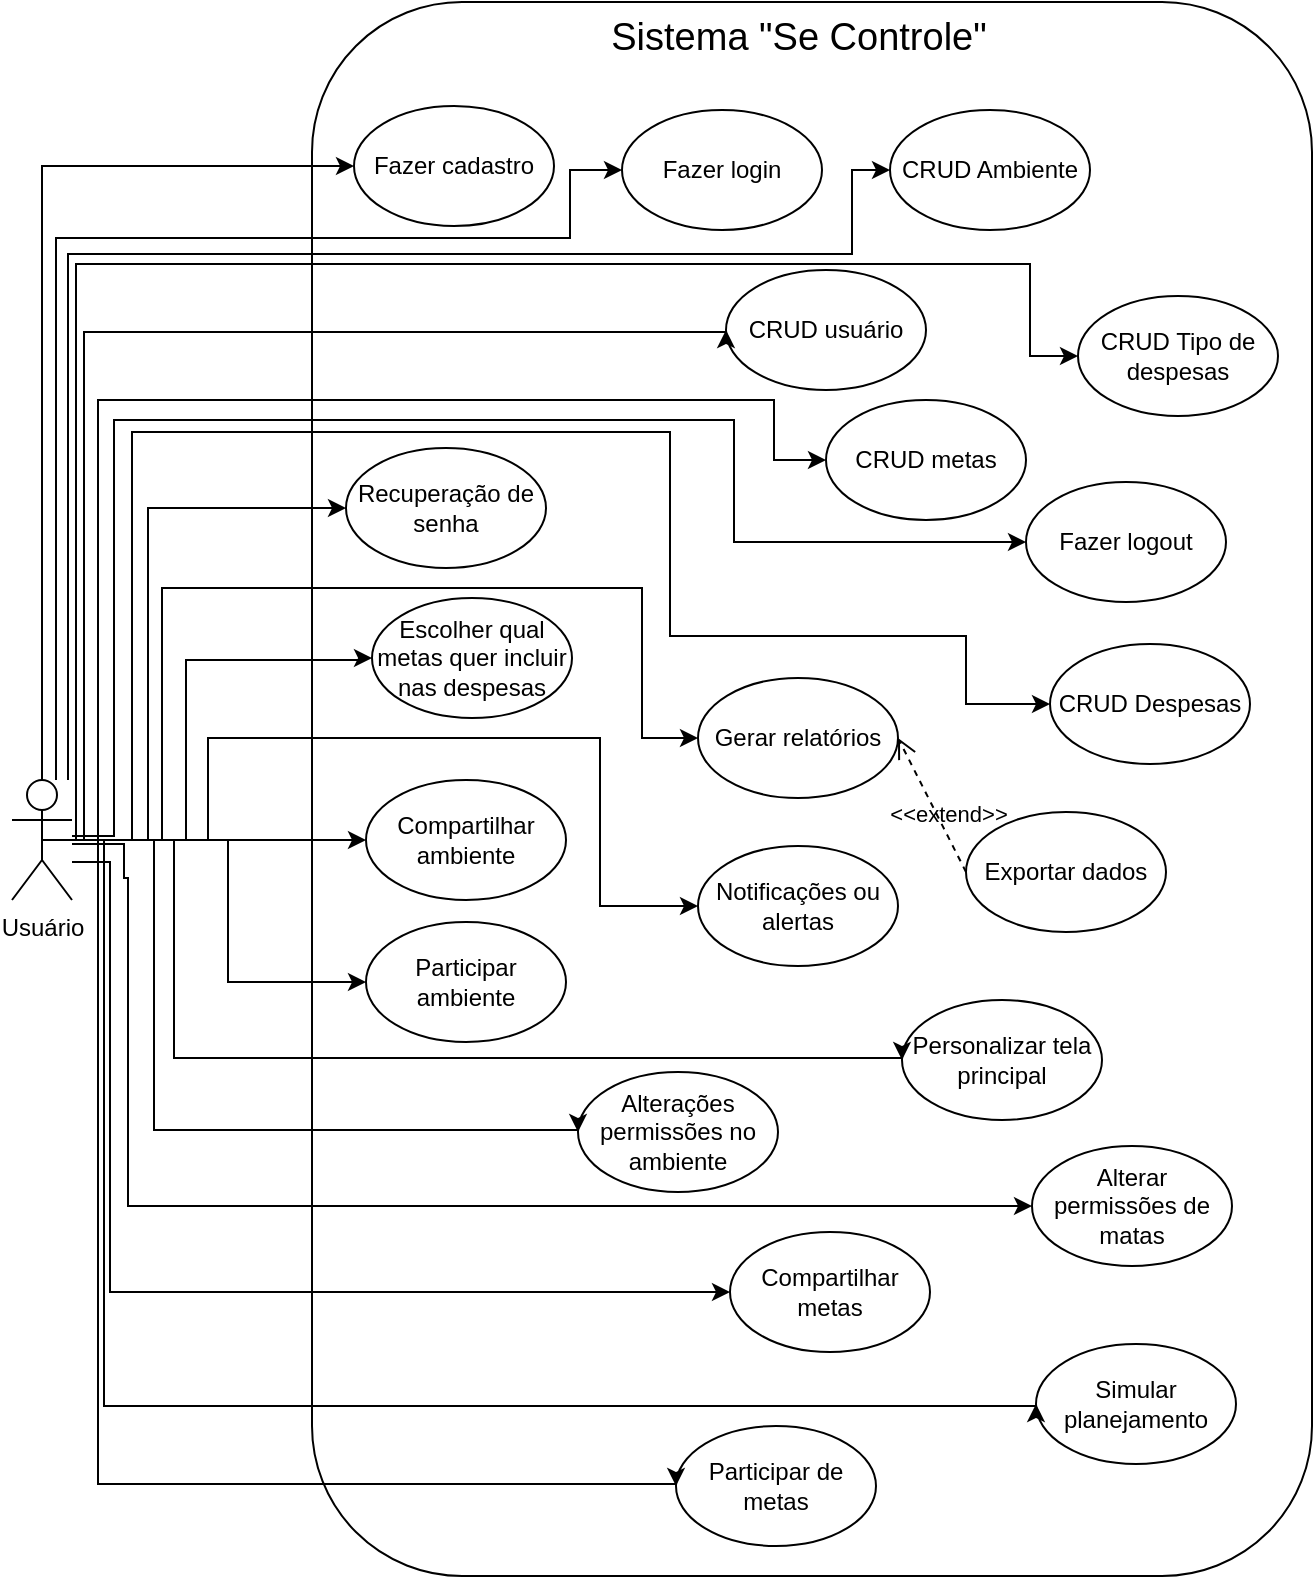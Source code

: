 <mxfile version="27.0.5">
  <diagram name="Página-1" id="8-zg-FutYgX1FDoIY-Lt">
    <mxGraphModel dx="1426" dy="841" grid="0" gridSize="10" guides="1" tooltips="1" connect="1" arrows="1" fold="1" page="1" pageScale="1" pageWidth="827" pageHeight="1169" background="#ffffff" math="0" shadow="0">
      <root>
        <mxCell id="0" />
        <mxCell id="1" parent="0" />
        <mxCell id="9RZHDo-6hjRNsBoWMsQF-5" value="" style="rounded=1;whiteSpace=wrap;html=1;fillColor=none;strokeColor=#000000;" parent="1" vertex="1">
          <mxGeometry x="171" y="103" width="500" height="787" as="geometry" />
        </mxCell>
        <mxCell id="9RZHDo-6hjRNsBoWMsQF-24" style="edgeStyle=orthogonalEdgeStyle;rounded=0;orthogonalLoop=1;jettySize=auto;html=1;entryX=0;entryY=0.5;entryDx=0;entryDy=0;strokeColor=#000000;" parent="1" source="9RZHDo-6hjRNsBoWMsQF-2" target="9RZHDo-6hjRNsBoWMsQF-10" edge="1">
          <mxGeometry relative="1" as="geometry">
            <Array as="points">
              <mxPoint x="36" y="185" />
            </Array>
          </mxGeometry>
        </mxCell>
        <mxCell id="9RZHDo-6hjRNsBoWMsQF-25" style="edgeStyle=orthogonalEdgeStyle;rounded=0;orthogonalLoop=1;jettySize=auto;html=1;entryX=0;entryY=0.5;entryDx=0;entryDy=0;strokeColor=#000000;" parent="1" source="9RZHDo-6hjRNsBoWMsQF-2" target="9RZHDo-6hjRNsBoWMsQF-11" edge="1">
          <mxGeometry relative="1" as="geometry">
            <Array as="points">
              <mxPoint x="43" y="221" />
              <mxPoint x="300" y="221" />
              <mxPoint x="300" y="187" />
            </Array>
          </mxGeometry>
        </mxCell>
        <mxCell id="9RZHDo-6hjRNsBoWMsQF-26" style="edgeStyle=orthogonalEdgeStyle;rounded=0;orthogonalLoop=1;jettySize=auto;html=1;entryX=0;entryY=0.5;entryDx=0;entryDy=0;strokeColor=#000000;" parent="1" source="9RZHDo-6hjRNsBoWMsQF-2" target="9RZHDo-6hjRNsBoWMsQF-12" edge="1">
          <mxGeometry relative="1" as="geometry">
            <Array as="points">
              <mxPoint x="49" y="229" />
              <mxPoint x="441" y="229" />
              <mxPoint x="441" y="187" />
            </Array>
          </mxGeometry>
        </mxCell>
        <mxCell id="9RZHDo-6hjRNsBoWMsQF-27" style="edgeStyle=orthogonalEdgeStyle;rounded=0;orthogonalLoop=1;jettySize=auto;html=1;entryX=0;entryY=0.5;entryDx=0;entryDy=0;strokeColor=#000000;" parent="1" source="9RZHDo-6hjRNsBoWMsQF-2" target="9RZHDo-6hjRNsBoWMsQF-13" edge="1">
          <mxGeometry relative="1" as="geometry">
            <Array as="points">
              <mxPoint x="53" y="522" />
              <mxPoint x="53" y="234" />
              <mxPoint x="530" y="234" />
              <mxPoint x="530" y="280" />
            </Array>
          </mxGeometry>
        </mxCell>
        <mxCell id="9RZHDo-6hjRNsBoWMsQF-29" style="edgeStyle=orthogonalEdgeStyle;rounded=0;orthogonalLoop=1;jettySize=auto;html=1;entryX=0;entryY=0.5;entryDx=0;entryDy=0;strokeColor=#000000;" parent="1" source="9RZHDo-6hjRNsBoWMsQF-2" target="9RZHDo-6hjRNsBoWMsQF-18" edge="1">
          <mxGeometry relative="1" as="geometry">
            <Array as="points">
              <mxPoint x="96" y="522" />
              <mxPoint x="96" y="396" />
              <mxPoint x="336" y="396" />
              <mxPoint x="336" y="471" />
            </Array>
          </mxGeometry>
        </mxCell>
        <mxCell id="9RZHDo-6hjRNsBoWMsQF-40" style="edgeStyle=orthogonalEdgeStyle;rounded=0;orthogonalLoop=1;jettySize=auto;html=1;entryX=0;entryY=0.5;entryDx=0;entryDy=0;strokeColor=#000000;" parent="1" source="9RZHDo-6hjRNsBoWMsQF-2" target="9RZHDo-6hjRNsBoWMsQF-38" edge="1">
          <mxGeometry relative="1" as="geometry">
            <Array as="points">
              <mxPoint x="89" y="522" />
              <mxPoint x="89" y="356" />
            </Array>
          </mxGeometry>
        </mxCell>
        <mxCell id="9RZHDo-6hjRNsBoWMsQF-42" style="edgeStyle=orthogonalEdgeStyle;rounded=0;orthogonalLoop=1;jettySize=auto;html=1;entryX=0;entryY=0.5;entryDx=0;entryDy=0;strokeColor=#000000;" parent="1" source="9RZHDo-6hjRNsBoWMsQF-2" target="9RZHDo-6hjRNsBoWMsQF-36" edge="1">
          <mxGeometry relative="1" as="geometry">
            <Array as="points">
              <mxPoint x="57" y="522" />
              <mxPoint x="57" y="268" />
            </Array>
          </mxGeometry>
        </mxCell>
        <mxCell id="9RZHDo-6hjRNsBoWMsQF-44" style="edgeStyle=orthogonalEdgeStyle;rounded=0;orthogonalLoop=1;jettySize=auto;html=1;entryX=0;entryY=0.5;entryDx=0;entryDy=0;strokeColor=#000000;" parent="1" source="9RZHDo-6hjRNsBoWMsQF-2" target="9RZHDo-6hjRNsBoWMsQF-37" edge="1">
          <mxGeometry relative="1" as="geometry">
            <Array as="points">
              <mxPoint x="119" y="522" />
              <mxPoint x="119" y="471" />
              <mxPoint x="315" y="471" />
              <mxPoint x="315" y="555" />
            </Array>
          </mxGeometry>
        </mxCell>
        <mxCell id="SIfgqBpmmm861IJmY0HD-1" style="edgeStyle=orthogonalEdgeStyle;rounded=0;orthogonalLoop=1;jettySize=auto;html=1;entryX=0;entryY=0.5;entryDx=0;entryDy=0;strokeColor=#000000;" parent="1" source="9RZHDo-6hjRNsBoWMsQF-2" target="9RZHDo-6hjRNsBoWMsQF-46" edge="1">
          <mxGeometry relative="1" as="geometry" />
        </mxCell>
        <mxCell id="SIfgqBpmmm861IJmY0HD-3" style="edgeStyle=orthogonalEdgeStyle;rounded=0;orthogonalLoop=1;jettySize=auto;html=1;entryX=0;entryY=0.5;entryDx=0;entryDy=0;strokeColor=#000000;" parent="1" source="9RZHDo-6hjRNsBoWMsQF-2" target="9RZHDo-6hjRNsBoWMsQF-48" edge="1">
          <mxGeometry relative="1" as="geometry">
            <Array as="points">
              <mxPoint x="92" y="522" />
              <mxPoint x="92" y="667" />
            </Array>
          </mxGeometry>
        </mxCell>
        <mxCell id="SIfgqBpmmm861IJmY0HD-5" style="edgeStyle=orthogonalEdgeStyle;rounded=0;orthogonalLoop=1;jettySize=auto;html=1;entryX=0;entryY=0.5;entryDx=0;entryDy=0;strokeColor=#000000;" parent="1" source="9RZHDo-6hjRNsBoWMsQF-2" target="9RZHDo-6hjRNsBoWMsQF-45" edge="1">
          <mxGeometry relative="1" as="geometry">
            <Array as="points">
              <mxPoint x="72" y="520" />
              <mxPoint x="72" y="312" />
              <mxPoint x="382" y="312" />
              <mxPoint x="382" y="373" />
            </Array>
          </mxGeometry>
        </mxCell>
        <mxCell id="SIfgqBpmmm861IJmY0HD-8" style="edgeStyle=orthogonalEdgeStyle;rounded=0;orthogonalLoop=1;jettySize=auto;html=1;entryX=0;entryY=0.5;entryDx=0;entryDy=0;strokeColor=#000000;" parent="1" source="9RZHDo-6hjRNsBoWMsQF-2" target="9RZHDo-6hjRNsBoWMsQF-50" edge="1">
          <mxGeometry relative="1" as="geometry">
            <Array as="points">
              <mxPoint x="77" y="524" />
              <mxPoint x="77" y="541" />
              <mxPoint x="79" y="541" />
              <mxPoint x="79" y="705" />
              <mxPoint x="357" y="705" />
            </Array>
          </mxGeometry>
        </mxCell>
        <mxCell id="RQ47aFQNO-5y4JHU0TSP-2" style="edgeStyle=orthogonalEdgeStyle;rounded=0;orthogonalLoop=1;jettySize=auto;html=1;exitX=0.5;exitY=0.5;exitDx=0;exitDy=0;exitPerimeter=0;entryX=0;entryY=0.5;entryDx=0;entryDy=0;strokeColor=#000000;" edge="1" parent="1" source="9RZHDo-6hjRNsBoWMsQF-2" target="9RZHDo-6hjRNsBoWMsQF-19">
          <mxGeometry relative="1" as="geometry">
            <Array as="points">
              <mxPoint x="64" y="522" />
              <mxPoint x="64" y="302" />
              <mxPoint x="402" y="302" />
              <mxPoint x="402" y="332" />
            </Array>
          </mxGeometry>
        </mxCell>
        <mxCell id="RQ47aFQNO-5y4JHU0TSP-3" style="edgeStyle=orthogonalEdgeStyle;rounded=0;orthogonalLoop=1;jettySize=auto;html=1;entryX=0;entryY=0.5;entryDx=0;entryDy=0;strokeColor=#000000;" edge="1" parent="1" source="9RZHDo-6hjRNsBoWMsQF-2" target="9RZHDo-6hjRNsBoWMsQF-15">
          <mxGeometry relative="1" as="geometry">
            <Array as="points">
              <mxPoint x="81" y="522" />
              <mxPoint x="81" y="318" />
              <mxPoint x="350" y="318" />
              <mxPoint x="350" y="420" />
              <mxPoint x="498" y="420" />
            </Array>
          </mxGeometry>
        </mxCell>
        <mxCell id="RQ47aFQNO-5y4JHU0TSP-5" style="edgeStyle=orthogonalEdgeStyle;rounded=0;orthogonalLoop=1;jettySize=auto;html=1;entryX=0;entryY=0.5;entryDx=0;entryDy=0;strokeColor=#000000;" edge="1" parent="1" source="9RZHDo-6hjRNsBoWMsQF-2" target="9RZHDo-6hjRNsBoWMsQF-22">
          <mxGeometry relative="1" as="geometry">
            <Array as="points">
              <mxPoint x="108" y="522" />
              <mxPoint x="108" y="432" />
              <mxPoint x="195" y="432" />
            </Array>
          </mxGeometry>
        </mxCell>
        <mxCell id="RQ47aFQNO-5y4JHU0TSP-6" style="edgeStyle=orthogonalEdgeStyle;rounded=0;orthogonalLoop=1;jettySize=auto;html=1;entryX=0;entryY=0.5;entryDx=0;entryDy=0;strokeColor=#000000;" edge="1" parent="1" source="9RZHDo-6hjRNsBoWMsQF-2" target="9RZHDo-6hjRNsBoWMsQF-20">
          <mxGeometry relative="1" as="geometry">
            <Array as="points">
              <mxPoint x="102" y="522" />
              <mxPoint x="102" y="631" />
            </Array>
          </mxGeometry>
        </mxCell>
        <mxCell id="RQ47aFQNO-5y4JHU0TSP-7" style="edgeStyle=orthogonalEdgeStyle;rounded=0;orthogonalLoop=1;jettySize=auto;html=1;entryX=0;entryY=0.5;entryDx=0;entryDy=0;strokeColor=#000000;" edge="1" parent="1" source="9RZHDo-6hjRNsBoWMsQF-2" target="9RZHDo-6hjRNsBoWMsQF-47">
          <mxGeometry relative="1" as="geometry">
            <Array as="points">
              <mxPoint x="129" y="522" />
              <mxPoint x="129" y="593" />
            </Array>
          </mxGeometry>
        </mxCell>
        <mxCell id="RQ47aFQNO-5y4JHU0TSP-8" style="edgeStyle=orthogonalEdgeStyle;rounded=0;orthogonalLoop=1;jettySize=auto;html=1;entryX=0;entryY=0.5;entryDx=0;entryDy=0;strokeColor=#000000;" edge="1" parent="1" source="9RZHDo-6hjRNsBoWMsQF-2" target="9RZHDo-6hjRNsBoWMsQF-49">
          <mxGeometry relative="1" as="geometry">
            <Array as="points">
              <mxPoint x="70" y="533" />
              <mxPoint x="70" y="748" />
              <mxPoint x="235" y="748" />
            </Array>
          </mxGeometry>
        </mxCell>
        <mxCell id="RQ47aFQNO-5y4JHU0TSP-9" style="edgeStyle=orthogonalEdgeStyle;rounded=0;orthogonalLoop=1;jettySize=auto;html=1;entryX=0;entryY=0.5;entryDx=0;entryDy=0;strokeColor=#000000;" edge="1" parent="1" source="9RZHDo-6hjRNsBoWMsQF-2" target="9RZHDo-6hjRNsBoWMsQF-51">
          <mxGeometry relative="1" as="geometry">
            <Array as="points">
              <mxPoint x="64" y="522" />
              <mxPoint x="64" y="844" />
            </Array>
          </mxGeometry>
        </mxCell>
        <mxCell id="RQ47aFQNO-5y4JHU0TSP-10" style="edgeStyle=orthogonalEdgeStyle;rounded=0;orthogonalLoop=1;jettySize=auto;html=1;entryX=0;entryY=0.5;entryDx=0;entryDy=0;strokeColor=#000000;" edge="1" parent="1" source="9RZHDo-6hjRNsBoWMsQF-2" target="9RZHDo-6hjRNsBoWMsQF-21">
          <mxGeometry relative="1" as="geometry">
            <Array as="points">
              <mxPoint x="67" y="522" />
              <mxPoint x="67" y="805" />
            </Array>
          </mxGeometry>
        </mxCell>
        <mxCell id="9RZHDo-6hjRNsBoWMsQF-2" value="&lt;font style=&quot;color: rgb(0, 0, 0);&quot;&gt;Usuário&lt;/font&gt;" style="shape=umlActor;verticalLabelPosition=bottom;verticalAlign=top;html=1;fillColor=#FFFFFF;strokeColor=#000000;" parent="1" vertex="1">
          <mxGeometry x="21" y="492" width="30" height="60" as="geometry" />
        </mxCell>
        <mxCell id="9RZHDo-6hjRNsBoWMsQF-8" value="&lt;font style=&quot;color: rgb(0, 0, 0); font-size: 19px;&quot;&gt;Sistema &quot;Se Controle&quot;&lt;/font&gt;" style="text;html=1;align=center;verticalAlign=middle;resizable=0;points=[];autosize=1;strokeColor=none;fillColor=none;" parent="1" vertex="1">
          <mxGeometry x="311" y="103" width="206" height="35" as="geometry" />
        </mxCell>
        <mxCell id="9RZHDo-6hjRNsBoWMsQF-10" value="&lt;font style=&quot;color: rgb(0, 0, 0);&quot;&gt;Fazer cadastro&lt;/font&gt;" style="ellipse;whiteSpace=wrap;html=1;fillColor=none;strokeColor=#000000;" parent="1" vertex="1">
          <mxGeometry x="192" y="155" width="100" height="60" as="geometry" />
        </mxCell>
        <mxCell id="9RZHDo-6hjRNsBoWMsQF-11" value="&lt;font style=&quot;color: rgb(0, 0, 0);&quot;&gt;Fazer login&lt;/font&gt;" style="ellipse;whiteSpace=wrap;html=1;fillColor=none;strokeColor=#000000;" parent="1" vertex="1">
          <mxGeometry x="326" y="157" width="100" height="60" as="geometry" />
        </mxCell>
        <mxCell id="9RZHDo-6hjRNsBoWMsQF-12" value="&lt;font style=&quot;color: rgb(0, 0, 0);&quot;&gt;CRUD Ambiente&lt;/font&gt;" style="ellipse;whiteSpace=wrap;html=1;fillColor=none;strokeColor=#000000;" parent="1" vertex="1">
          <mxGeometry x="460" y="157" width="100" height="60" as="geometry" />
        </mxCell>
        <mxCell id="9RZHDo-6hjRNsBoWMsQF-13" value="&lt;font style=&quot;color: rgb(0, 0, 0);&quot;&gt;CRUD Tipo de despesas&lt;/font&gt;" style="ellipse;whiteSpace=wrap;html=1;fillColor=none;strokeColor=#000000;" parent="1" vertex="1">
          <mxGeometry x="554" y="250" width="100" height="60" as="geometry" />
        </mxCell>
        <mxCell id="9RZHDo-6hjRNsBoWMsQF-15" value="&lt;font style=&quot;color: rgb(0, 0, 0);&quot;&gt;CRUD Despesas&lt;/font&gt;" style="ellipse;whiteSpace=wrap;html=1;fillColor=none;strokeColor=#000000;" parent="1" vertex="1">
          <mxGeometry x="540" y="424" width="100" height="60" as="geometry" />
        </mxCell>
        <mxCell id="9RZHDo-6hjRNsBoWMsQF-18" value="&lt;font color=&quot;#000000&quot;&gt;Gerar relatórios&lt;/font&gt;" style="ellipse;whiteSpace=wrap;html=1;fillColor=none;strokeColor=#000000;" parent="1" vertex="1">
          <mxGeometry x="364" y="441" width="100" height="60" as="geometry" />
        </mxCell>
        <mxCell id="9RZHDo-6hjRNsBoWMsQF-19" value="&lt;font color=&quot;#000000&quot;&gt;CRUD metas&lt;/font&gt;" style="ellipse;whiteSpace=wrap;html=1;fillColor=none;strokeColor=#000000;" parent="1" vertex="1">
          <mxGeometry x="428" y="302" width="100" height="60" as="geometry" />
        </mxCell>
        <mxCell id="9RZHDo-6hjRNsBoWMsQF-20" value="&lt;font style=&quot;color: rgb(0, 0, 0);&quot;&gt;Personalizar tela principal&lt;/font&gt;" style="ellipse;whiteSpace=wrap;html=1;fillColor=none;strokeColor=#000000;" parent="1" vertex="1">
          <mxGeometry x="466" y="602" width="100" height="60" as="geometry" />
        </mxCell>
        <mxCell id="9RZHDo-6hjRNsBoWMsQF-21" value="&lt;font style=&quot;color: rgb(0, 0, 0);&quot;&gt;Simular planejamento&lt;/font&gt;" style="ellipse;whiteSpace=wrap;html=1;fillColor=none;strokeColor=#000000;" parent="1" vertex="1">
          <mxGeometry x="533" y="774" width="100" height="60" as="geometry" />
        </mxCell>
        <mxCell id="9RZHDo-6hjRNsBoWMsQF-22" value="&lt;font color=&quot;#000000&quot;&gt;Escolher qual metas quer incluir nas despesas&lt;/font&gt;" style="ellipse;whiteSpace=wrap;html=1;fillColor=none;strokeColor=#000000;" parent="1" vertex="1">
          <mxGeometry x="201" y="401" width="100" height="60" as="geometry" />
        </mxCell>
        <mxCell id="9RZHDo-6hjRNsBoWMsQF-35" value="&lt;font color=&quot;#000000&quot;&gt;Exportar dados&lt;/font&gt;" style="ellipse;whiteSpace=wrap;html=1;fillColor=none;strokeColor=#000000;" parent="1" vertex="1">
          <mxGeometry x="498" y="508" width="100" height="60" as="geometry" />
        </mxCell>
        <mxCell id="9RZHDo-6hjRNsBoWMsQF-36" value="&lt;font color=&quot;#000000&quot;&gt;CRUD usuário&lt;/font&gt;" style="ellipse;whiteSpace=wrap;html=1;fillColor=none;strokeColor=#000000;" parent="1" vertex="1">
          <mxGeometry x="378" y="237" width="100" height="60" as="geometry" />
        </mxCell>
        <mxCell id="9RZHDo-6hjRNsBoWMsQF-37" value="&lt;font color=&quot;#000000&quot;&gt;Notificações ou alertas&lt;/font&gt;" style="ellipse;whiteSpace=wrap;html=1;fillColor=none;strokeColor=#000000;" parent="1" vertex="1">
          <mxGeometry x="364" y="525" width="100" height="60" as="geometry" />
        </mxCell>
        <mxCell id="9RZHDo-6hjRNsBoWMsQF-38" value="&lt;font color=&quot;#000000&quot;&gt;Recuperação de senha&lt;/font&gt;" style="ellipse;whiteSpace=wrap;html=1;fillColor=none;strokeColor=#000000;" parent="1" vertex="1">
          <mxGeometry x="188" y="326" width="100" height="60" as="geometry" />
        </mxCell>
        <mxCell id="9RZHDo-6hjRNsBoWMsQF-45" value="&lt;font color=&quot;#000000&quot;&gt;Fazer logout&lt;/font&gt;" style="ellipse;whiteSpace=wrap;html=1;fillColor=none;strokeColor=#000000;" parent="1" vertex="1">
          <mxGeometry x="528" y="343" width="100" height="60" as="geometry" />
        </mxCell>
        <mxCell id="9RZHDo-6hjRNsBoWMsQF-46" value="&lt;font color=&quot;#000000&quot;&gt;Compartilhar ambiente&lt;/font&gt;" style="ellipse;whiteSpace=wrap;html=1;fillColor=none;strokeColor=#000000;" parent="1" vertex="1">
          <mxGeometry x="198" y="492" width="100" height="60" as="geometry" />
        </mxCell>
        <mxCell id="9RZHDo-6hjRNsBoWMsQF-47" value="&lt;font color=&quot;#000000&quot;&gt;Participar ambiente&lt;/font&gt;" style="ellipse;whiteSpace=wrap;html=1;fillColor=none;strokeColor=#000000;" parent="1" vertex="1">
          <mxGeometry x="198" y="563" width="100" height="60" as="geometry" />
        </mxCell>
        <mxCell id="9RZHDo-6hjRNsBoWMsQF-48" value="&lt;font color=&quot;#000000&quot;&gt;Alterações permissões no ambiente&lt;/font&gt;" style="ellipse;whiteSpace=wrap;html=1;fillColor=none;strokeColor=#000000;" parent="1" vertex="1">
          <mxGeometry x="304" y="638" width="100" height="60" as="geometry" />
        </mxCell>
        <mxCell id="9RZHDo-6hjRNsBoWMsQF-49" value="&lt;font color=&quot;#000000&quot;&gt;Compartilhar metas&lt;/font&gt;" style="ellipse;whiteSpace=wrap;html=1;fillColor=none;strokeColor=#000000;" parent="1" vertex="1">
          <mxGeometry x="380" y="718" width="100" height="60" as="geometry" />
        </mxCell>
        <mxCell id="9RZHDo-6hjRNsBoWMsQF-50" value="&lt;font color=&quot;#000000&quot;&gt;Alterar permissões de matas&lt;/font&gt;" style="ellipse;whiteSpace=wrap;html=1;fillColor=none;strokeColor=#000000;" parent="1" vertex="1">
          <mxGeometry x="531" y="675" width="100" height="60" as="geometry" />
        </mxCell>
        <mxCell id="9RZHDo-6hjRNsBoWMsQF-51" value="&lt;font color=&quot;#000000&quot;&gt;Participar de metas&lt;/font&gt;" style="ellipse;whiteSpace=wrap;html=1;fillColor=none;strokeColor=#000000;" parent="1" vertex="1">
          <mxGeometry x="353" y="815" width="100" height="60" as="geometry" />
        </mxCell>
        <mxCell id="SIfgqBpmmm861IJmY0HD-17" value="&lt;font style=&quot;color: rgb(0, 0, 0);&quot;&gt;&amp;lt;&amp;lt;extend&lt;span style=&quot;background-color: transparent;&quot;&gt;&amp;gt;&amp;gt;&lt;/span&gt;&lt;/font&gt;" style="endArrow=open;startArrow=none;endFill=0;startFill=0;endSize=8;html=1;verticalAlign=bottom;dashed=1;labelBackgroundColor=none;rounded=0;strokeColor=#000000;fontColor=#000000;exitX=0;exitY=0.5;exitDx=0;exitDy=0;entryX=1;entryY=0.5;entryDx=0;entryDy=0;" parent="1" source="9RZHDo-6hjRNsBoWMsQF-35" target="9RZHDo-6hjRNsBoWMsQF-18" edge="1">
          <mxGeometry x="-0.413" y="-1" width="160" relative="1" as="geometry">
            <mxPoint x="412" y="833" as="sourcePoint" />
            <mxPoint x="341" y="833" as="targetPoint" />
            <mxPoint as="offset" />
          </mxGeometry>
        </mxCell>
      </root>
    </mxGraphModel>
  </diagram>
</mxfile>
